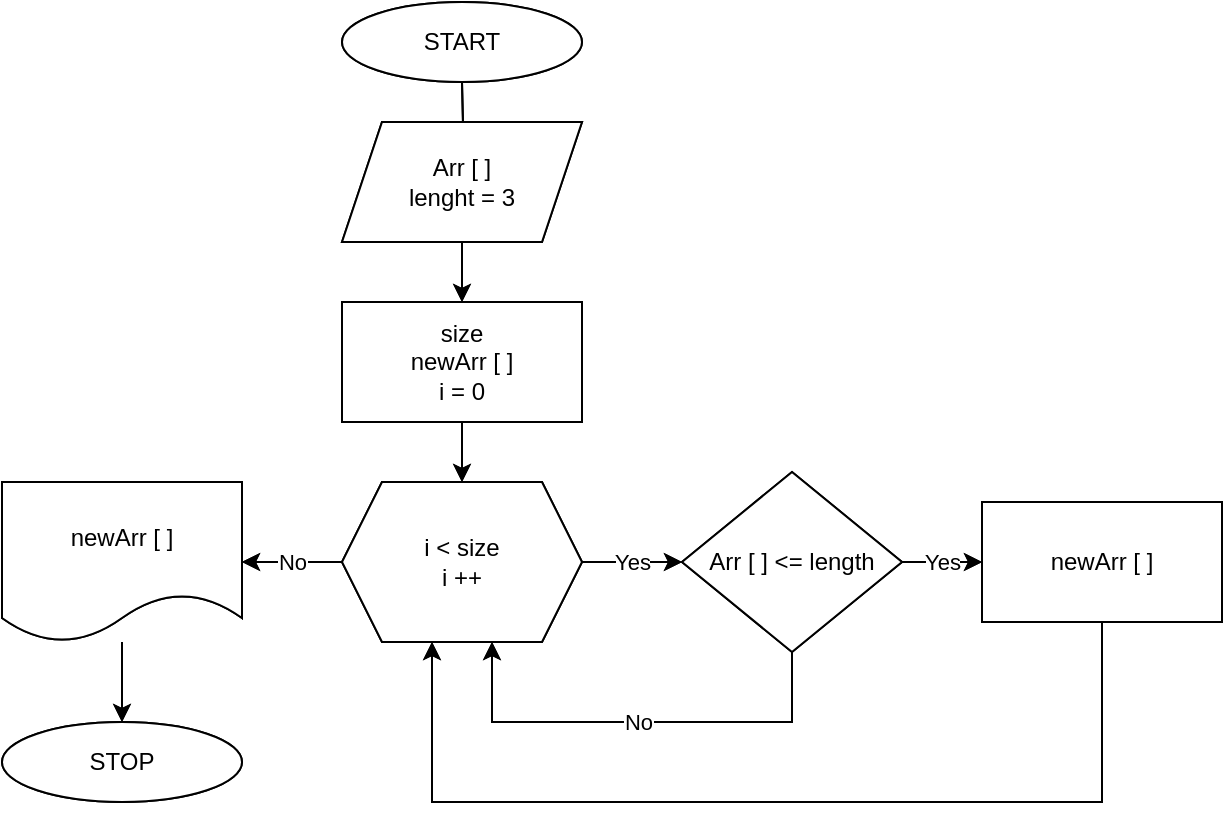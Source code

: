 <mxfile>
    <diagram id="1l4OiBmQZKYqJ6NDrHKP" name="Страница 1">
        <mxGraphModel dx="224" dy="319" grid="1" gridSize="10" guides="1" tooltips="1" connect="1" arrows="1" fold="1" page="1" pageScale="1" pageWidth="827" pageHeight="1169" math="0" shadow="0">
            <root>
                <mxCell id="0"/>
                <mxCell id="1" parent="0"/>
                <mxCell id="f299DhSCyHNwQ2kpUpnM-3" value="" style="edgeStyle=orthogonalEdgeStyle;rounded=0;orthogonalLoop=1;jettySize=auto;html=1;" parent="1" target="f299DhSCyHNwQ2kpUpnM-2" edge="1">
                    <mxGeometry relative="1" as="geometry">
                        <mxPoint x="350" y="130" as="sourcePoint"/>
                    </mxGeometry>
                </mxCell>
                <mxCell id="f299DhSCyHNwQ2kpUpnM-1" value="START" style="ellipse;whiteSpace=wrap;html=1;" parent="1" vertex="1">
                    <mxGeometry x="290" y="90" width="120" height="40" as="geometry"/>
                </mxCell>
                <mxCell id="f299DhSCyHNwQ2kpUpnM-5" value="" style="edgeStyle=orthogonalEdgeStyle;rounded=0;orthogonalLoop=1;jettySize=auto;html=1;" parent="1" source="f299DhSCyHNwQ2kpUpnM-2" target="f299DhSCyHNwQ2kpUpnM-4" edge="1">
                    <mxGeometry relative="1" as="geometry"/>
                </mxCell>
                <mxCell id="f299DhSCyHNwQ2kpUpnM-2" value="&lt;font style=&quot;vertical-align: inherit;&quot;&gt;&lt;font style=&quot;vertical-align: inherit;&quot;&gt;Arr [ ]&lt;br&gt;lenght = 3&lt;br&gt;&lt;/font&gt;&lt;/font&gt;" style="shape=parallelogram;perimeter=parallelogramPerimeter;whiteSpace=wrap;html=1;fixedSize=1;" parent="1" vertex="1">
                    <mxGeometry x="290" y="150" width="120" height="60" as="geometry"/>
                </mxCell>
                <mxCell id="f299DhSCyHNwQ2kpUpnM-7" value="" style="edgeStyle=orthogonalEdgeStyle;rounded=0;orthogonalLoop=1;jettySize=auto;html=1;" parent="1" source="f299DhSCyHNwQ2kpUpnM-4" target="f299DhSCyHNwQ2kpUpnM-6" edge="1">
                    <mxGeometry relative="1" as="geometry"/>
                </mxCell>
                <mxCell id="f299DhSCyHNwQ2kpUpnM-4" value="size&lt;br&gt;newArr [ ]&lt;br&gt;i = 0" style="rounded=0;whiteSpace=wrap;html=1;" parent="1" vertex="1">
                    <mxGeometry x="290" y="240" width="120" height="60" as="geometry"/>
                </mxCell>
                <mxCell id="f299DhSCyHNwQ2kpUpnM-9" value="&lt;font style=&quot;vertical-align: inherit;&quot;&gt;&lt;font style=&quot;vertical-align: inherit;&quot;&gt;Yes&lt;/font&gt;&lt;/font&gt;" style="edgeStyle=orthogonalEdgeStyle;rounded=0;orthogonalLoop=1;jettySize=auto;html=1;" parent="1" source="f299DhSCyHNwQ2kpUpnM-6" target="f299DhSCyHNwQ2kpUpnM-8" edge="1">
                    <mxGeometry relative="1" as="geometry"/>
                </mxCell>
                <mxCell id="f299DhSCyHNwQ2kpUpnM-15" value="No" style="edgeStyle=orthogonalEdgeStyle;rounded=0;orthogonalLoop=1;jettySize=auto;html=1;" parent="1" source="f299DhSCyHNwQ2kpUpnM-6" target="f299DhSCyHNwQ2kpUpnM-14" edge="1">
                    <mxGeometry relative="1" as="geometry"/>
                </mxCell>
                <mxCell id="f299DhSCyHNwQ2kpUpnM-6" value="&lt;font style=&quot;vertical-align: inherit;&quot;&gt;&lt;font style=&quot;vertical-align: inherit;&quot;&gt;i &amp;lt; size&lt;br&gt;i ++&lt;br&gt;&lt;/font&gt;&lt;/font&gt;" style="shape=hexagon;perimeter=hexagonPerimeter2;whiteSpace=wrap;html=1;fixedSize=1;" parent="1" vertex="1">
                    <mxGeometry x="290" y="330" width="120" height="80" as="geometry"/>
                </mxCell>
                <mxCell id="f299DhSCyHNwQ2kpUpnM-11" value="&lt;font style=&quot;vertical-align: inherit;&quot;&gt;&lt;font style=&quot;vertical-align: inherit;&quot;&gt;Yes&lt;/font&gt;&lt;/font&gt;" style="edgeStyle=orthogonalEdgeStyle;rounded=0;orthogonalLoop=1;jettySize=auto;html=1;" parent="1" source="f299DhSCyHNwQ2kpUpnM-8" target="f299DhSCyHNwQ2kpUpnM-10" edge="1">
                    <mxGeometry relative="1" as="geometry"/>
                </mxCell>
                <mxCell id="f299DhSCyHNwQ2kpUpnM-12" value="No" style="edgeStyle=orthogonalEdgeStyle;rounded=0;orthogonalLoop=1;jettySize=auto;html=1;exitX=0.5;exitY=1;exitDx=0;exitDy=0;entryX=0.625;entryY=1;entryDx=0;entryDy=0;" parent="1" source="f299DhSCyHNwQ2kpUpnM-8" target="f299DhSCyHNwQ2kpUpnM-6" edge="1">
                    <mxGeometry relative="1" as="geometry">
                        <mxPoint x="430" y="410" as="targetPoint"/>
                        <Array as="points">
                            <mxPoint x="515" y="450"/>
                            <mxPoint x="365" y="450"/>
                        </Array>
                    </mxGeometry>
                </mxCell>
                <mxCell id="f299DhSCyHNwQ2kpUpnM-8" value="&lt;font style=&quot;vertical-align: inherit;&quot;&gt;&lt;font style=&quot;vertical-align: inherit;&quot;&gt;Arr [ ] &amp;lt;= length&lt;/font&gt;&lt;/font&gt;" style="rhombus;whiteSpace=wrap;html=1;" parent="1" vertex="1">
                    <mxGeometry x="460" y="325" width="110" height="90" as="geometry"/>
                </mxCell>
                <mxCell id="f299DhSCyHNwQ2kpUpnM-13" style="edgeStyle=orthogonalEdgeStyle;rounded=0;orthogonalLoop=1;jettySize=auto;html=1;entryX=0.375;entryY=1;entryDx=0;entryDy=0;" parent="1" source="f299DhSCyHNwQ2kpUpnM-10" target="f299DhSCyHNwQ2kpUpnM-6" edge="1">
                    <mxGeometry relative="1" as="geometry">
                        <Array as="points">
                            <mxPoint x="670" y="490"/>
                            <mxPoint x="335" y="490"/>
                        </Array>
                    </mxGeometry>
                </mxCell>
                <mxCell id="f299DhSCyHNwQ2kpUpnM-10" value="&lt;font style=&quot;vertical-align: inherit;&quot;&gt;&lt;font style=&quot;vertical-align: inherit;&quot;&gt;newArr [ ]&lt;/font&gt;&lt;/font&gt;" style="rounded=0;whiteSpace=wrap;html=1;" parent="1" vertex="1">
                    <mxGeometry x="610" y="340" width="120" height="60" as="geometry"/>
                </mxCell>
                <mxCell id="f299DhSCyHNwQ2kpUpnM-18" value="" style="edgeStyle=orthogonalEdgeStyle;rounded=0;orthogonalLoop=1;jettySize=auto;html=1;" parent="1" source="f299DhSCyHNwQ2kpUpnM-14" target="f299DhSCyHNwQ2kpUpnM-16" edge="1">
                    <mxGeometry relative="1" as="geometry"/>
                </mxCell>
                <mxCell id="f299DhSCyHNwQ2kpUpnM-14" value="&lt;font style=&quot;vertical-align: inherit;&quot;&gt;&lt;font style=&quot;vertical-align: inherit;&quot;&gt;newArr [ ]&lt;/font&gt;&lt;/font&gt;" style="shape=document;whiteSpace=wrap;html=1;boundedLbl=1;" parent="1" vertex="1">
                    <mxGeometry x="120" y="330" width="120" height="80" as="geometry"/>
                </mxCell>
                <mxCell id="f299DhSCyHNwQ2kpUpnM-16" value="&lt;font style=&quot;vertical-align: inherit;&quot;&gt;&lt;font style=&quot;vertical-align: inherit;&quot;&gt;STOP&lt;/font&gt;&lt;/font&gt;" style="ellipse;whiteSpace=wrap;html=1;" parent="1" vertex="1">
                    <mxGeometry x="120" y="450" width="120" height="40" as="geometry"/>
                </mxCell>
                <mxCell id="2" value="" style="edgeStyle=orthogonalEdgeStyle;rounded=0;orthogonalLoop=1;jettySize=auto;html=1;" edge="1" parent="1" target="5">
                    <mxGeometry relative="1" as="geometry">
                        <mxPoint x="350" y="130" as="sourcePoint"/>
                    </mxGeometry>
                </mxCell>
                <mxCell id="3" value="START" style="ellipse;whiteSpace=wrap;html=1;" vertex="1" parent="1">
                    <mxGeometry x="290" y="90" width="120" height="40" as="geometry"/>
                </mxCell>
                <mxCell id="4" value="" style="edgeStyle=orthogonalEdgeStyle;rounded=0;orthogonalLoop=1;jettySize=auto;html=1;" edge="1" parent="1" source="5" target="7">
                    <mxGeometry relative="1" as="geometry"/>
                </mxCell>
                <mxCell id="5" value="&lt;font style=&quot;vertical-align: inherit;&quot;&gt;&lt;font style=&quot;vertical-align: inherit;&quot;&gt;Arr [ ]&lt;br&gt;lenght = 3&lt;br&gt;&lt;/font&gt;&lt;/font&gt;" style="shape=parallelogram;perimeter=parallelogramPerimeter;whiteSpace=wrap;html=1;fixedSize=1;" vertex="1" parent="1">
                    <mxGeometry x="290" y="150" width="120" height="60" as="geometry"/>
                </mxCell>
                <mxCell id="6" value="" style="edgeStyle=orthogonalEdgeStyle;rounded=0;orthogonalLoop=1;jettySize=auto;html=1;" edge="1" parent="1" source="7" target="10">
                    <mxGeometry relative="1" as="geometry"/>
                </mxCell>
                <mxCell id="7" value="size&lt;br&gt;newArr [ ]&lt;br&gt;i = 0" style="rounded=0;whiteSpace=wrap;html=1;" vertex="1" parent="1">
                    <mxGeometry x="290" y="240" width="120" height="60" as="geometry"/>
                </mxCell>
                <mxCell id="8" value="&lt;font style=&quot;vertical-align: inherit;&quot;&gt;&lt;font style=&quot;vertical-align: inherit;&quot;&gt;Yes&lt;/font&gt;&lt;/font&gt;" style="edgeStyle=orthogonalEdgeStyle;rounded=0;orthogonalLoop=1;jettySize=auto;html=1;" edge="1" parent="1" source="10" target="13">
                    <mxGeometry relative="1" as="geometry"/>
                </mxCell>
                <mxCell id="9" value="No" style="edgeStyle=orthogonalEdgeStyle;rounded=0;orthogonalLoop=1;jettySize=auto;html=1;" edge="1" parent="1" source="10" target="17">
                    <mxGeometry relative="1" as="geometry"/>
                </mxCell>
                <mxCell id="10" value="&lt;font style=&quot;vertical-align: inherit;&quot;&gt;&lt;font style=&quot;vertical-align: inherit;&quot;&gt;i &amp;lt; size&lt;br&gt;i ++&lt;br&gt;&lt;/font&gt;&lt;/font&gt;" style="shape=hexagon;perimeter=hexagonPerimeter2;whiteSpace=wrap;html=1;fixedSize=1;" vertex="1" parent="1">
                    <mxGeometry x="290" y="330" width="120" height="80" as="geometry"/>
                </mxCell>
                <mxCell id="11" value="&lt;font style=&quot;vertical-align: inherit;&quot;&gt;&lt;font style=&quot;vertical-align: inherit;&quot;&gt;Yes&lt;/font&gt;&lt;/font&gt;" style="edgeStyle=orthogonalEdgeStyle;rounded=0;orthogonalLoop=1;jettySize=auto;html=1;" edge="1" parent="1" source="13" target="15">
                    <mxGeometry relative="1" as="geometry"/>
                </mxCell>
                <mxCell id="12" value="No" style="edgeStyle=orthogonalEdgeStyle;rounded=0;orthogonalLoop=1;jettySize=auto;html=1;exitX=0.5;exitY=1;exitDx=0;exitDy=0;entryX=0.625;entryY=1;entryDx=0;entryDy=0;" edge="1" parent="1" source="13" target="10">
                    <mxGeometry relative="1" as="geometry">
                        <mxPoint x="430" y="410" as="targetPoint"/>
                        <Array as="points">
                            <mxPoint x="515" y="450"/>
                            <mxPoint x="365" y="450"/>
                        </Array>
                    </mxGeometry>
                </mxCell>
                <mxCell id="13" value="&lt;font style=&quot;vertical-align: inherit;&quot;&gt;&lt;font style=&quot;vertical-align: inherit;&quot;&gt;Arr [ ] &amp;lt;= length&lt;/font&gt;&lt;/font&gt;" style="rhombus;whiteSpace=wrap;html=1;" vertex="1" parent="1">
                    <mxGeometry x="460" y="325" width="110" height="90" as="geometry"/>
                </mxCell>
                <mxCell id="14" style="edgeStyle=orthogonalEdgeStyle;rounded=0;orthogonalLoop=1;jettySize=auto;html=1;entryX=0.375;entryY=1;entryDx=0;entryDy=0;" edge="1" parent="1" source="15" target="10">
                    <mxGeometry relative="1" as="geometry">
                        <Array as="points">
                            <mxPoint x="670" y="490"/>
                            <mxPoint x="335" y="490"/>
                        </Array>
                    </mxGeometry>
                </mxCell>
                <mxCell id="15" value="&lt;font style=&quot;vertical-align: inherit;&quot;&gt;&lt;font style=&quot;vertical-align: inherit;&quot;&gt;newArr [ ]&lt;/font&gt;&lt;/font&gt;" style="rounded=0;whiteSpace=wrap;html=1;" vertex="1" parent="1">
                    <mxGeometry x="610" y="340" width="120" height="60" as="geometry"/>
                </mxCell>
                <mxCell id="16" value="" style="edgeStyle=orthogonalEdgeStyle;rounded=0;orthogonalLoop=1;jettySize=auto;html=1;" edge="1" parent="1" source="17" target="18">
                    <mxGeometry relative="1" as="geometry"/>
                </mxCell>
                <mxCell id="17" value="&lt;font style=&quot;vertical-align: inherit;&quot;&gt;&lt;font style=&quot;vertical-align: inherit;&quot;&gt;newArr [ ]&lt;/font&gt;&lt;/font&gt;" style="shape=document;whiteSpace=wrap;html=1;boundedLbl=1;" vertex="1" parent="1">
                    <mxGeometry x="120" y="330" width="120" height="80" as="geometry"/>
                </mxCell>
                <mxCell id="18" value="&lt;font style=&quot;vertical-align: inherit;&quot;&gt;&lt;font style=&quot;vertical-align: inherit;&quot;&gt;STOP&lt;/font&gt;&lt;/font&gt;" style="ellipse;whiteSpace=wrap;html=1;" vertex="1" parent="1">
                    <mxGeometry x="120" y="450" width="120" height="40" as="geometry"/>
                </mxCell>
            </root>
        </mxGraphModel>
    </diagram>
</mxfile>